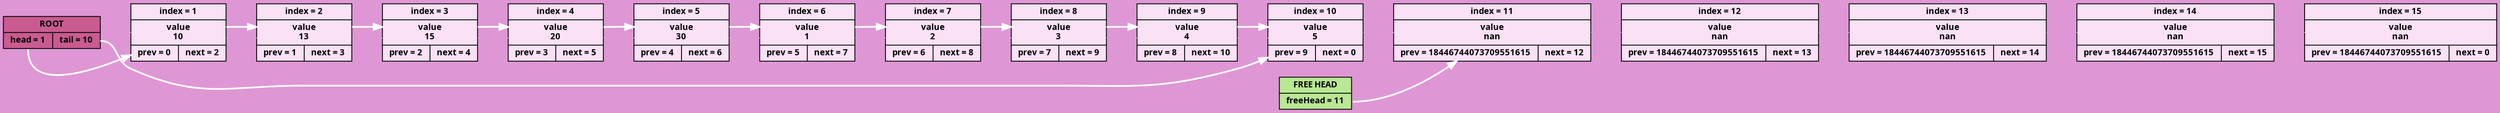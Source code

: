 digraph
{
rankdir = LR;
node[shape = record, color = "#000000", fontname = "Fira Code Bold", fontsize = 10];
bgcolor = "#de97d4";
ROOT[style = "filled", fillcolor = "#c95b90", label = "ROOT|{<head>head = 1|<tail>tail = 10}"];
FREE_HEAD[style = "filled", fillcolor = "#b9e793", label = "FREE HEAD|<freeHead>freeHead = 11"];
CELL_1[style = "filled", fillcolor = "#fae1f6", label = "index = 1|value\n10|{prev = 0|next = 2}"];
CELL_2[style = "filled", fillcolor = "#fae1f6", label = "index = 2|value\n13|{prev = 1|next = 3}"];
CELL_3[style = "filled", fillcolor = "#fae1f6", label = "index = 3|value\n15|{prev = 2|next = 4}"];
CELL_4[style = "filled", fillcolor = "#fae1f6", label = "index = 4|value\n20|{prev = 3|next = 5}"];
CELL_5[style = "filled", fillcolor = "#fae1f6", label = "index = 5|value\n30|{prev = 4|next = 6}"];
CELL_6[style = "filled", fillcolor = "#fae1f6", label = "index = 6|value\n1|{prev = 5|next = 7}"];
CELL_7[style = "filled", fillcolor = "#fae1f6", label = "index = 7|value\n2|{prev = 6|next = 8}"];
CELL_8[style = "filled", fillcolor = "#fae1f6", label = "index = 8|value\n3|{prev = 7|next = 9}"];
CELL_9[style = "filled", fillcolor = "#fae1f6", label = "index = 9|value\n4|{prev = 8|next = 10}"];
CELL_10[style = "filled", fillcolor = "#fae1f6", label = "index = 10|value\n5|{prev = 9|next = 0}"];
CELL_11[style = "filled", fillcolor = "#fae1f6", label = "index = 11|value\nnan|{prev = 18446744073709551615|next = 12}"];
CELL_12[style = "filled", fillcolor = "#fae1f6", label = "index = 12|value\nnan|{prev = 18446744073709551615|next = 13}"];
CELL_13[style = "filled", fillcolor = "#fae1f6", label = "index = 13|value\nnan|{prev = 18446744073709551615|next = 14}"];
CELL_14[style = "filled", fillcolor = "#fae1f6", label = "index = 14|value\nnan|{prev = 18446744073709551615|next = 15}"];
CELL_15[style = "filled", fillcolor = "#fae1f6", label = "index = 15|value\nnan|{prev = 18446744073709551615|next = 0}"];
ROOT->CELL_1->CELL_2->CELL_3->CELL_4->CELL_5->CELL_6->CELL_7->CELL_8->CELL_9->CELL_10->CELL_11->CELL_12->CELL_13->CELL_14->CELL_15 [weight = 1000000000, color = "#de97d4"];
ROOT:head->CELL_1 [style = "bold", color = white];
ROOT:tail->CELL_10 [style = "bold", color = white];
CELL_1->CELL_2->CELL_3->CELL_4->CELL_5->CELL_6->CELL_7->CELL_8->CELL_9->CELL_10[style = "bold", color = white];
FREE_HEAD:freeHead->CELL_11[style = "bold", color = white];
}
